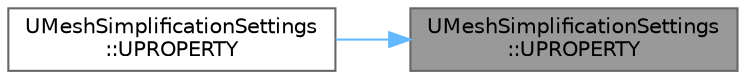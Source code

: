digraph "UMeshSimplificationSettings::UPROPERTY"
{
 // INTERACTIVE_SVG=YES
 // LATEX_PDF_SIZE
  bgcolor="transparent";
  edge [fontname=Helvetica,fontsize=10,labelfontname=Helvetica,labelfontsize=10];
  node [fontname=Helvetica,fontsize=10,shape=box,height=0.2,width=0.4];
  rankdir="RL";
  Node1 [id="Node000001",label="UMeshSimplificationSettings\l::UPROPERTY",height=0.2,width=0.4,color="gray40", fillcolor="grey60", style="filled", fontcolor="black",tooltip="Mesh reduction plugin to use when simplifying mesh geometry."];
  Node1 -> Node2 [id="edge1_Node000001_Node000002",dir="back",color="steelblue1",style="solid",tooltip=" "];
  Node2 [id="Node000002",label="UMeshSimplificationSettings\l::UPROPERTY",height=0.2,width=0.4,color="grey40", fillcolor="white", style="filled",URL="$d9/dd9/classUMeshSimplificationSettings.html#ad73c3f97cb0178fa07969672f663be46",tooltip=" "];
}
